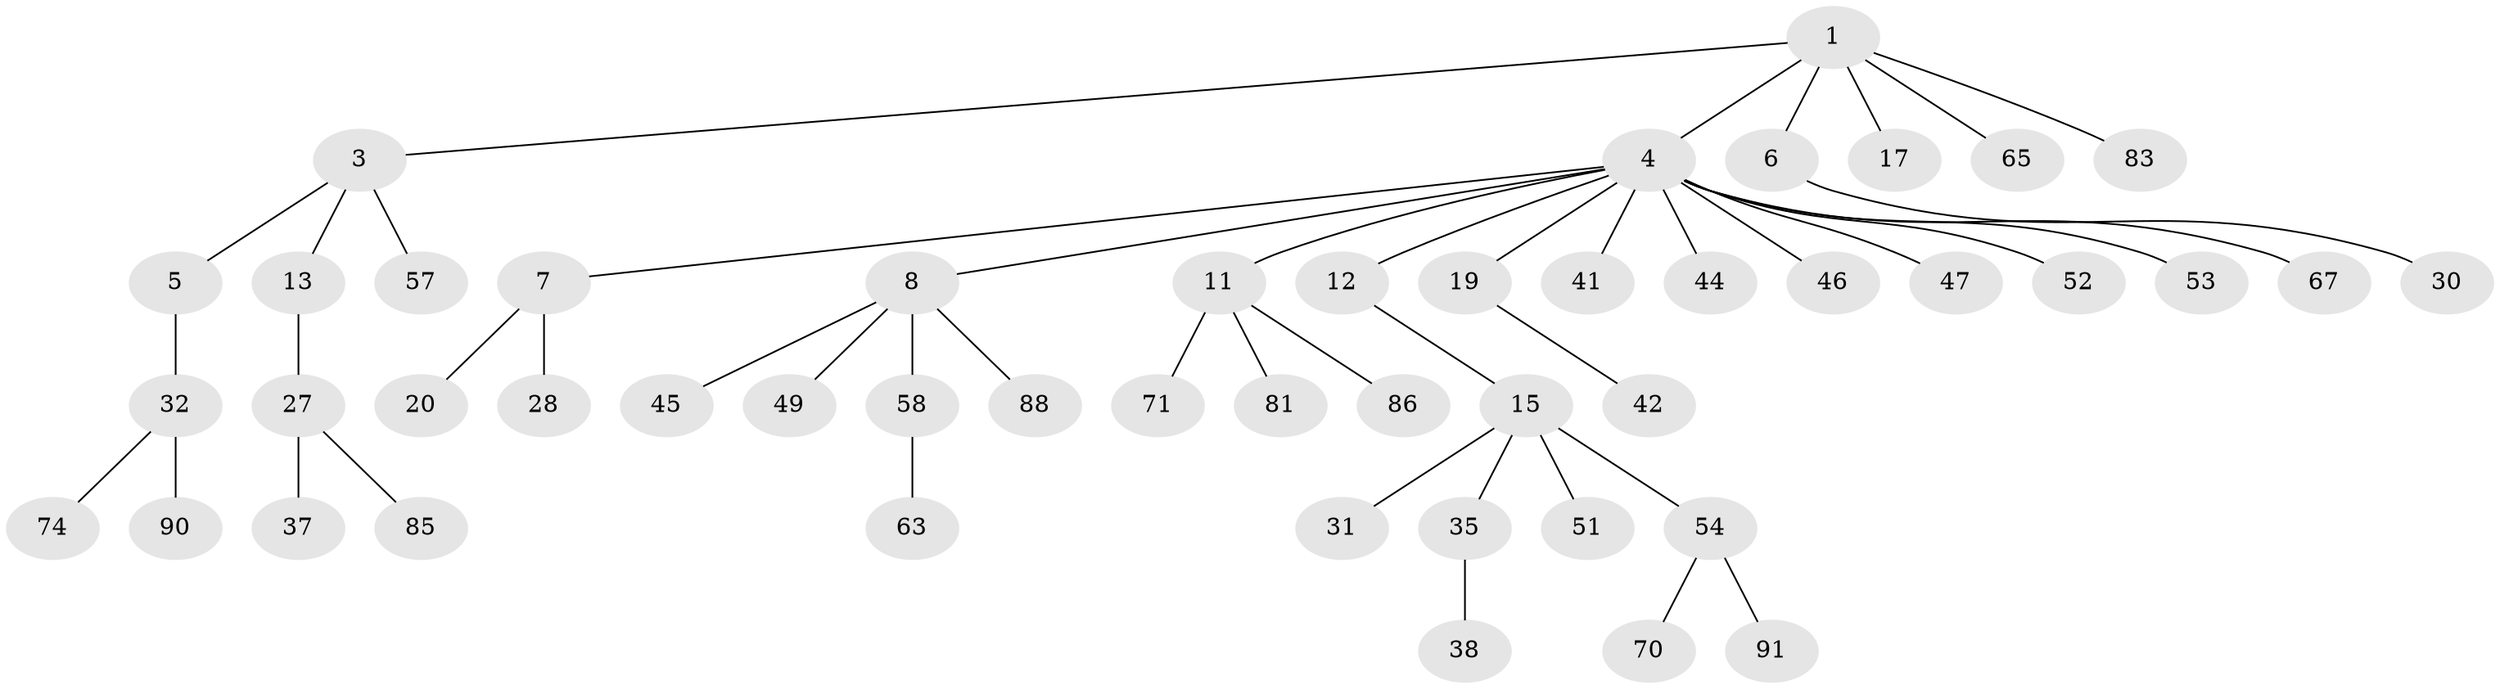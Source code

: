 // original degree distribution, {4: 0.08333333333333333, 5: 0.03125, 8: 0.010416666666666666, 2: 0.19791666666666666, 6: 0.020833333333333332, 3: 0.11458333333333333, 1: 0.5416666666666666}
// Generated by graph-tools (version 1.1) at 2025/15/03/09/25 04:15:42]
// undirected, 48 vertices, 47 edges
graph export_dot {
graph [start="1"]
  node [color=gray90,style=filled];
  1 [super="+2"];
  3 [super="+62"];
  4 [super="+9+25+61"];
  5;
  6 [super="+75+68+36+26+10"];
  7;
  8 [super="+23+24+33+14"];
  11 [super="+60"];
  12 [super="+16"];
  13 [super="+77+18"];
  15 [super="+22+43+79"];
  17 [super="+76+21"];
  19;
  20 [super="+59+64"];
  27 [super="+34+84"];
  28 [super="+29"];
  30;
  31;
  32;
  35;
  37;
  38;
  41 [super="+56"];
  42;
  44;
  45 [super="+95"];
  46;
  47;
  49;
  51;
  52;
  53;
  54 [super="+55"];
  57;
  58;
  63;
  65;
  67;
  70;
  71;
  74 [super="+78"];
  81;
  83;
  85;
  86;
  88;
  90;
  91;
  1 -- 3;
  1 -- 17;
  1 -- 65;
  1 -- 83;
  1 -- 4;
  1 -- 6;
  3 -- 5;
  3 -- 13;
  3 -- 57;
  4 -- 7;
  4 -- 8;
  4 -- 11;
  4 -- 12;
  4 -- 41;
  4 -- 19;
  4 -- 52;
  4 -- 67;
  4 -- 53;
  4 -- 44;
  4 -- 46;
  4 -- 47;
  5 -- 32;
  6 -- 30;
  7 -- 20;
  7 -- 28;
  8 -- 49;
  8 -- 88;
  8 -- 58;
  8 -- 45;
  11 -- 81;
  11 -- 86;
  11 -- 71;
  12 -- 15;
  13 -- 27;
  15 -- 51;
  15 -- 35;
  15 -- 54;
  15 -- 31;
  19 -- 42;
  27 -- 85;
  27 -- 37;
  32 -- 74;
  32 -- 90;
  35 -- 38;
  54 -- 70;
  54 -- 91;
  58 -- 63;
}
